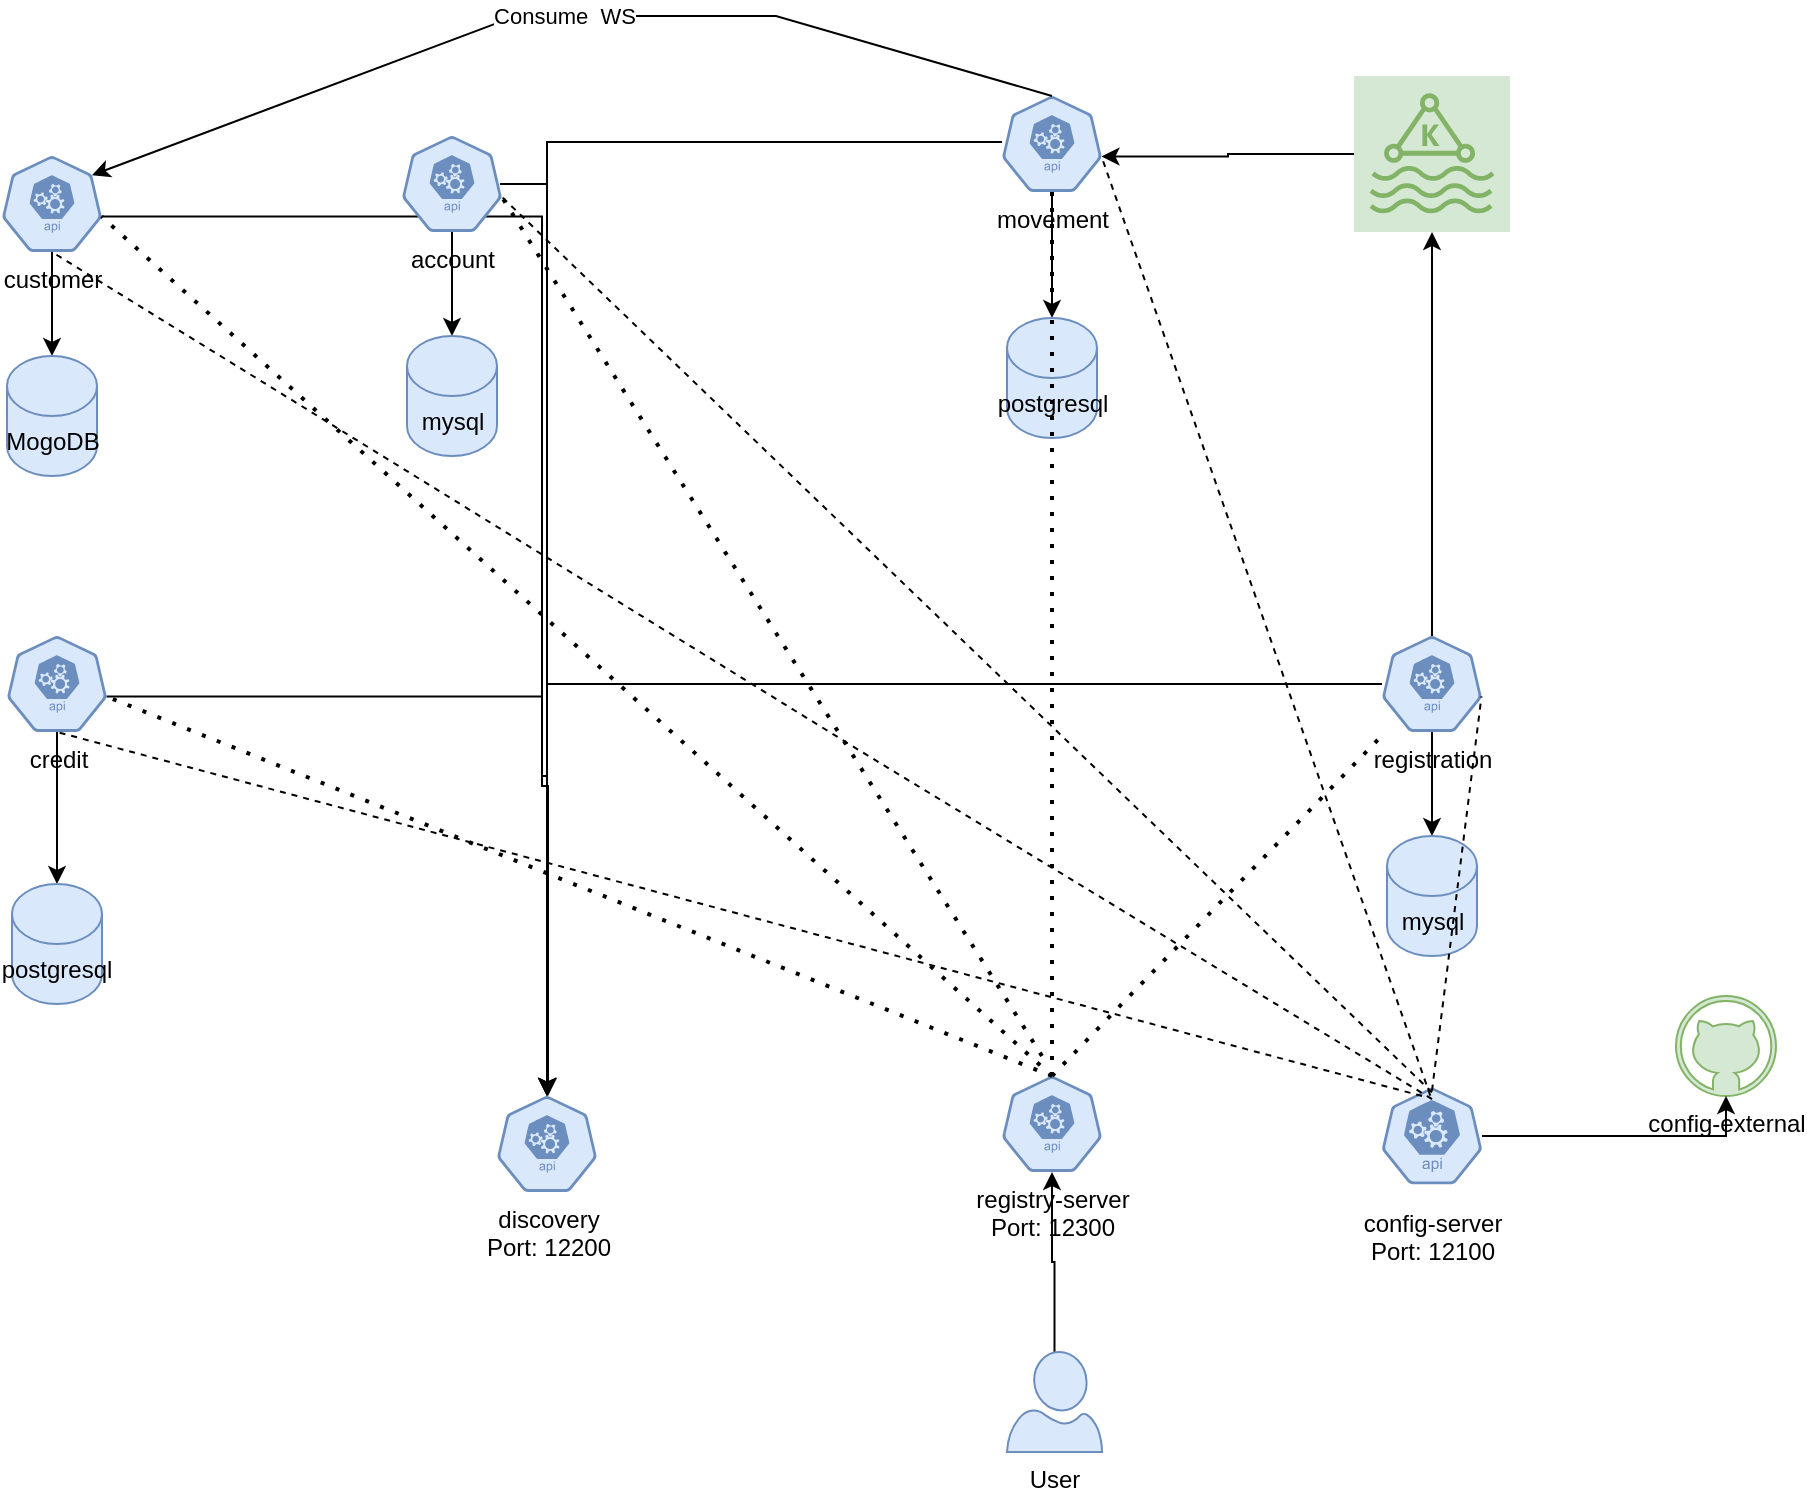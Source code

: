 <mxfile version="20.6.1" type="device"><diagram id="vT_ErMqaWkzL6D3thS0E" name="Página-1"><mxGraphModel dx="1422" dy="882" grid="1" gridSize="10" guides="1" tooltips="1" connect="1" arrows="1" fold="1" page="1" pageScale="1" pageWidth="1169" pageHeight="827" math="0" shadow="0"><root><mxCell id="0"/><mxCell id="1" parent="0"/><mxCell id="kLmV03h6hreU0UwP39E0-5" style="edgeStyle=orthogonalEdgeStyle;rounded=0;orthogonalLoop=1;jettySize=auto;html=1;" parent="1" source="kLmV03h6hreU0UwP39E0-1" target="kLmV03h6hreU0UwP39E0-4" edge="1"><mxGeometry relative="1" as="geometry"/></mxCell><mxCell id="kLmV03h6hreU0UwP39E0-1" value="customer" style="sketch=0;html=1;dashed=0;whitespace=wrap;fillColor=#dae8fc;strokeColor=#6c8ebf;points=[[0.005,0.63,0],[0.1,0.2,0],[0.9,0.2,0],[0.5,0,0],[0.995,0.63,0],[0.72,0.99,0],[0.5,1,0],[0.28,0.99,0]];verticalLabelPosition=bottom;align=center;verticalAlign=top;shape=mxgraph.kubernetes.icon;prIcon=api" parent="1" vertex="1"><mxGeometry x="113" y="82" width="50" height="48" as="geometry"/></mxCell><mxCell id="kLmV03h6hreU0UwP39E0-2" value="config-external" style="verticalLabelPosition=bottom;html=1;verticalAlign=top;align=center;strokeColor=#82b366;fillColor=#d5e8d4;shape=mxgraph.azure.github_code;pointerEvents=1;" parent="1" vertex="1"><mxGeometry x="950" y="502" width="50" height="50" as="geometry"/></mxCell><mxCell id="kLmV03h6hreU0UwP39E0-51" style="edgeStyle=orthogonalEdgeStyle;rounded=0;orthogonalLoop=1;jettySize=auto;html=1;entryX=0.995;entryY=0.63;entryDx=0;entryDy=0;entryPerimeter=0;" parent="1" source="kLmV03h6hreU0UwP39E0-3" target="kLmV03h6hreU0UwP39E0-24" edge="1"><mxGeometry relative="1" as="geometry"><mxPoint x="690" y="200" as="targetPoint"/></mxGeometry></mxCell><mxCell id="kLmV03h6hreU0UwP39E0-3" value="" style="sketch=0;points=[[0,0,0],[0.25,0,0],[0.5,0,0],[0.75,0,0],[1,0,0],[0,1,0],[0.25,1,0],[0.5,1,0],[0.75,1,0],[1,1,0],[0,0.25,0],[0,0.5,0],[0,0.75,0],[1,0.25,0],[1,0.5,0],[1,0.75,0]];outlineConnect=0;gradientDirection=north;fillColor=#d5e8d4;strokeColor=#82b366;dashed=0;verticalLabelPosition=bottom;verticalAlign=top;align=center;html=1;fontSize=12;fontStyle=0;aspect=fixed;shape=mxgraph.aws4.resourceIcon;resIcon=mxgraph.aws4.managed_streaming_for_kafka;" parent="1" vertex="1"><mxGeometry x="789" y="42" width="78" height="78" as="geometry"/></mxCell><mxCell id="kLmV03h6hreU0UwP39E0-29" style="edgeStyle=orthogonalEdgeStyle;rounded=0;orthogonalLoop=1;jettySize=auto;html=1;exitX=0.995;exitY=0.63;exitDx=0;exitDy=0;exitPerimeter=0;" parent="1" source="kLmV03h6hreU0UwP39E0-1" target="kLmV03h6hreU0UwP39E0-16" edge="1"><mxGeometry relative="1" as="geometry"><mxPoint x="173" y="102" as="sourcePoint"/><Array as="points"><mxPoint x="383" y="112"/><mxPoint x="383" y="397"/><mxPoint x="386" y="397"/></Array></mxGeometry></mxCell><mxCell id="kLmV03h6hreU0UwP39E0-4" value="MogoDB" style="shape=cylinder3;whiteSpace=wrap;html=1;boundedLbl=1;backgroundOutline=1;size=15;fillColor=#dae8fc;strokeColor=#6c8ebf;" parent="1" vertex="1"><mxGeometry x="115.5" y="182" width="45" height="60" as="geometry"/></mxCell><mxCell id="kLmV03h6hreU0UwP39E0-8" style="edgeStyle=orthogonalEdgeStyle;rounded=0;orthogonalLoop=1;jettySize=auto;html=1;" parent="1" source="kLmV03h6hreU0UwP39E0-9" target="kLmV03h6hreU0UwP39E0-10" edge="1"><mxGeometry relative="1" as="geometry"/></mxCell><mxCell id="kLmV03h6hreU0UwP39E0-9" value="account" style="sketch=0;html=1;dashed=0;whitespace=wrap;fillColor=#dae8fc;strokeColor=#6c8ebf;points=[[0.005,0.63,0],[0.1,0.2,0],[0.9,0.2,0],[0.5,0,0],[0.995,0.63,0],[0.72,0.99,0],[0.5,1,0],[0.28,0.99,0]];verticalLabelPosition=bottom;align=center;verticalAlign=top;shape=mxgraph.kubernetes.icon;prIcon=api" parent="1" vertex="1"><mxGeometry x="313" y="72" width="50" height="48" as="geometry"/></mxCell><mxCell id="kLmV03h6hreU0UwP39E0-31" style="edgeStyle=orthogonalEdgeStyle;rounded=0;orthogonalLoop=1;jettySize=auto;html=1;exitX=0.98;exitY=0.5;exitDx=0;exitDy=0;exitPerimeter=0;" parent="1" source="kLmV03h6hreU0UwP39E0-9" target="kLmV03h6hreU0UwP39E0-16" edge="1"><mxGeometry relative="1" as="geometry"/></mxCell><mxCell id="kLmV03h6hreU0UwP39E0-10" value="mysql" style="shape=cylinder3;whiteSpace=wrap;html=1;boundedLbl=1;backgroundOutline=1;size=15;fillColor=#dae8fc;strokeColor=#6c8ebf;" parent="1" vertex="1"><mxGeometry x="315.5" y="172" width="45" height="60" as="geometry"/></mxCell><mxCell id="kLmV03h6hreU0UwP39E0-11" style="edgeStyle=orthogonalEdgeStyle;rounded=0;orthogonalLoop=1;jettySize=auto;html=1;" parent="1" source="kLmV03h6hreU0UwP39E0-12" target="kLmV03h6hreU0UwP39E0-13" edge="1"><mxGeometry relative="1" as="geometry"/></mxCell><mxCell id="kLmV03h6hreU0UwP39E0-12" value="credit" style="sketch=0;html=1;dashed=0;whitespace=wrap;fillColor=#dae8fc;strokeColor=#6c8ebf;points=[[0.005,0.63,0],[0.1,0.2,0],[0.9,0.2,0],[0.5,0,0],[0.995,0.63,0],[0.72,0.99,0],[0.5,1,0],[0.28,0.99,0]];verticalLabelPosition=bottom;align=center;verticalAlign=top;shape=mxgraph.kubernetes.icon;prIcon=api" parent="1" vertex="1"><mxGeometry x="115.5" y="322" width="50" height="48" as="geometry"/></mxCell><mxCell id="kLmV03h6hreU0UwP39E0-30" style="edgeStyle=orthogonalEdgeStyle;rounded=0;orthogonalLoop=1;jettySize=auto;html=1;entryX=0.5;entryY=0;entryDx=0;entryDy=0;entryPerimeter=0;exitX=0.995;exitY=0.63;exitDx=0;exitDy=0;exitPerimeter=0;" parent="1" source="kLmV03h6hreU0UwP39E0-12" target="kLmV03h6hreU0UwP39E0-16" edge="1"><mxGeometry relative="1" as="geometry"><Array as="points"><mxPoint x="383" y="352"/><mxPoint x="383" y="392"/><mxPoint x="386" y="392"/></Array></mxGeometry></mxCell><mxCell id="kLmV03h6hreU0UwP39E0-13" value="postgresql" style="shape=cylinder3;whiteSpace=wrap;html=1;boundedLbl=1;backgroundOutline=1;size=15;fillColor=#dae8fc;strokeColor=#6c8ebf;" parent="1" vertex="1"><mxGeometry x="118" y="446" width="45" height="60" as="geometry"/></mxCell><mxCell id="kLmV03h6hreU0UwP39E0-26" style="edgeStyle=orthogonalEdgeStyle;rounded=0;orthogonalLoop=1;jettySize=auto;html=1;entryX=0.5;entryY=1;entryDx=0;entryDy=0;entryPerimeter=0;" parent="1" source="kLmV03h6hreU0UwP39E0-14" target="kLmV03h6hreU0UwP39E0-2" edge="1"><mxGeometry relative="1" as="geometry"/></mxCell><mxCell id="kLmV03h6hreU0UwP39E0-14" value="config-server&lt;br&gt;Port: 12100" style="sketch=0;html=1;dashed=0;whitespace=wrap;fillColor=#dae8fc;strokeColor=#6c8ebf;points=[[0.005,0.63,0],[0.1,0.2,0],[0.9,0.2,0],[0.5,0,0],[0.995,0.63,0],[0.72,0.99,0],[0.5,1,0],[0.28,0.99,0]];verticalLabelPosition=bottom;align=center;verticalAlign=top;shape=mxgraph.kubernetes.icon;prIcon=api" parent="1" vertex="1"><mxGeometry x="803" y="542" width="50" height="60" as="geometry"/></mxCell><mxCell id="kLmV03h6hreU0UwP39E0-15" value="registry-server&lt;br&gt;Port:&amp;nbsp;12300" style="sketch=0;html=1;dashed=0;whitespace=wrap;fillColor=#dae8fc;strokeColor=#6c8ebf;points=[[0.005,0.63,0],[0.1,0.2,0],[0.9,0.2,0],[0.5,0,0],[0.995,0.63,0],[0.72,0.99,0],[0.5,1,0],[0.28,0.99,0]];verticalLabelPosition=bottom;align=center;verticalAlign=top;shape=mxgraph.kubernetes.icon;prIcon=api" parent="1" vertex="1"><mxGeometry x="613" y="542" width="50" height="48" as="geometry"/></mxCell><mxCell id="kLmV03h6hreU0UwP39E0-16" value="discovery&lt;br&gt;Port:&amp;nbsp;12200" style="sketch=0;html=1;dashed=0;whitespace=wrap;fillColor=#dae8fc;strokeColor=#6c8ebf;points=[[0.005,0.63,0],[0.1,0.2,0],[0.9,0.2,0],[0.5,0,0],[0.995,0.63,0],[0.72,0.99,0],[0.5,1,0],[0.28,0.99,0]];verticalLabelPosition=bottom;align=center;verticalAlign=top;shape=mxgraph.kubernetes.icon;prIcon=api" parent="1" vertex="1"><mxGeometry x="360.5" y="552" width="50" height="48" as="geometry"/></mxCell><mxCell id="kLmV03h6hreU0UwP39E0-20" style="edgeStyle=orthogonalEdgeStyle;rounded=0;orthogonalLoop=1;jettySize=auto;html=1;" parent="1" source="kLmV03h6hreU0UwP39E0-21" target="kLmV03h6hreU0UwP39E0-22" edge="1"><mxGeometry relative="1" as="geometry"/></mxCell><mxCell id="kLmV03h6hreU0UwP39E0-27" style="edgeStyle=orthogonalEdgeStyle;rounded=0;orthogonalLoop=1;jettySize=auto;html=1;" parent="1" source="kLmV03h6hreU0UwP39E0-21" target="kLmV03h6hreU0UwP39E0-3" edge="1"><mxGeometry relative="1" as="geometry"/></mxCell><mxCell id="kLmV03h6hreU0UwP39E0-35" style="edgeStyle=orthogonalEdgeStyle;rounded=0;orthogonalLoop=1;jettySize=auto;html=1;" parent="1" source="kLmV03h6hreU0UwP39E0-21" target="kLmV03h6hreU0UwP39E0-16" edge="1"><mxGeometry relative="1" as="geometry"/></mxCell><mxCell id="kLmV03h6hreU0UwP39E0-21" value="registration" style="sketch=0;html=1;dashed=0;whitespace=wrap;fillColor=#dae8fc;strokeColor=#6c8ebf;points=[[0.005,0.63,0],[0.1,0.2,0],[0.9,0.2,0],[0.5,0,0],[0.995,0.63,0],[0.72,0.99,0],[0.5,1,0],[0.28,0.99,0]];verticalLabelPosition=bottom;align=center;verticalAlign=top;shape=mxgraph.kubernetes.icon;prIcon=api" parent="1" vertex="1"><mxGeometry x="803" y="322" width="50" height="48" as="geometry"/></mxCell><mxCell id="kLmV03h6hreU0UwP39E0-22" value="mysql" style="shape=cylinder3;whiteSpace=wrap;html=1;boundedLbl=1;backgroundOutline=1;size=15;fillColor=#dae8fc;strokeColor=#6c8ebf;" parent="1" vertex="1"><mxGeometry x="805.5" y="422" width="45" height="60" as="geometry"/></mxCell><mxCell id="kLmV03h6hreU0UwP39E0-23" style="edgeStyle=orthogonalEdgeStyle;rounded=0;orthogonalLoop=1;jettySize=auto;html=1;" parent="1" source="kLmV03h6hreU0UwP39E0-24" target="kLmV03h6hreU0UwP39E0-25" edge="1"><mxGeometry relative="1" as="geometry"/></mxCell><mxCell id="kLmV03h6hreU0UwP39E0-24" value="movement" style="sketch=0;html=1;dashed=0;whitespace=wrap;fillColor=#dae8fc;strokeColor=#6c8ebf;points=[[0.005,0.63,0],[0.1,0.2,0],[0.9,0.2,0],[0.5,0,0],[0.995,0.63,0],[0.72,0.99,0],[0.5,1,0],[0.28,0.99,0]];verticalLabelPosition=bottom;align=center;verticalAlign=top;shape=mxgraph.kubernetes.icon;prIcon=api" parent="1" vertex="1"><mxGeometry x="613" y="52" width="50" height="48" as="geometry"/></mxCell><mxCell id="kLmV03h6hreU0UwP39E0-34" style="edgeStyle=orthogonalEdgeStyle;rounded=0;orthogonalLoop=1;jettySize=auto;html=1;entryX=0.5;entryY=0;entryDx=0;entryDy=0;entryPerimeter=0;exitX=0;exitY=0.479;exitDx=0;exitDy=0;exitPerimeter=0;" parent="1" source="kLmV03h6hreU0UwP39E0-24" target="kLmV03h6hreU0UwP39E0-16" edge="1"><mxGeometry relative="1" as="geometry"><Array as="points"><mxPoint x="386" y="75"/></Array></mxGeometry></mxCell><mxCell id="kLmV03h6hreU0UwP39E0-25" value="postgresql" style="shape=cylinder3;whiteSpace=wrap;html=1;boundedLbl=1;backgroundOutline=1;size=15;fillColor=#dae8fc;strokeColor=#6c8ebf;" parent="1" vertex="1"><mxGeometry x="615.5" y="163" width="45" height="60" as="geometry"/></mxCell><mxCell id="kLmV03h6hreU0UwP39E0-36" value="" style="endArrow=none;dashed=1;html=1;dashPattern=1 3;strokeWidth=2;rounded=0;entryX=0.995;entryY=0.63;entryDx=0;entryDy=0;entryPerimeter=0;exitX=0.5;exitY=0;exitDx=0;exitDy=0;exitPerimeter=0;" parent="1" source="kLmV03h6hreU0UwP39E0-15" target="kLmV03h6hreU0UwP39E0-1" edge="1"><mxGeometry width="50" height="50" relative="1" as="geometry"><mxPoint x="603" y="562" as="sourcePoint"/><mxPoint x="493" y="442" as="targetPoint"/></mxGeometry></mxCell><mxCell id="kLmV03h6hreU0UwP39E0-37" value="" style="endArrow=none;dashed=1;html=1;dashPattern=1 3;strokeWidth=2;rounded=0;entryX=0.5;entryY=1;entryDx=0;entryDy=0;entryPerimeter=0;exitX=0.5;exitY=0;exitDx=0;exitDy=0;exitPerimeter=0;" parent="1" source="kLmV03h6hreU0UwP39E0-15" target="kLmV03h6hreU0UwP39E0-24" edge="1"><mxGeometry width="50" height="50" relative="1" as="geometry"><mxPoint x="133" y="622" as="sourcePoint"/><mxPoint x="183" y="572" as="targetPoint"/></mxGeometry></mxCell><mxCell id="kLmV03h6hreU0UwP39E0-38" value="" style="endArrow=none;dashed=1;html=1;dashPattern=1 3;strokeWidth=2;rounded=0;exitX=0.5;exitY=0;exitDx=0;exitDy=0;exitPerimeter=0;" parent="1" source="kLmV03h6hreU0UwP39E0-15" target="kLmV03h6hreU0UwP39E0-21" edge="1"><mxGeometry width="50" height="50" relative="1" as="geometry"><mxPoint x="743" y="422" as="sourcePoint"/><mxPoint x="793" y="372" as="targetPoint"/></mxGeometry></mxCell><mxCell id="kLmV03h6hreU0UwP39E0-39" value="" style="endArrow=none;dashed=1;html=1;dashPattern=1 3;strokeWidth=2;rounded=0;entryX=0.995;entryY=0.63;entryDx=0;entryDy=0;entryPerimeter=0;" parent="1" target="kLmV03h6hreU0UwP39E0-9" edge="1"><mxGeometry width="50" height="50" relative="1" as="geometry"><mxPoint x="633" y="532" as="sourcePoint"/><mxPoint x="483" y="172" as="targetPoint"/></mxGeometry></mxCell><mxCell id="kLmV03h6hreU0UwP39E0-40" value="" style="endArrow=none;dashed=1;html=1;dashPattern=1 3;strokeWidth=2;rounded=0;entryX=0.995;entryY=0.63;entryDx=0;entryDy=0;entryPerimeter=0;exitX=0.5;exitY=0;exitDx=0;exitDy=0;exitPerimeter=0;" parent="1" source="kLmV03h6hreU0UwP39E0-15" target="kLmV03h6hreU0UwP39E0-12" edge="1"><mxGeometry width="50" height="50" relative="1" as="geometry"><mxPoint x="233" y="562" as="sourcePoint"/><mxPoint x="283" y="512" as="targetPoint"/></mxGeometry></mxCell><mxCell id="kLmV03h6hreU0UwP39E0-42" value="" style="endArrow=none;dashed=1;html=1;rounded=0;entryX=0.995;entryY=0.63;entryDx=0;entryDy=0;entryPerimeter=0;exitX=0.5;exitY=0.122;exitDx=0;exitDy=0;exitPerimeter=0;" parent="1" source="kLmV03h6hreU0UwP39E0-14" target="kLmV03h6hreU0UwP39E0-21" edge="1"><mxGeometry width="50" height="50" relative="1" as="geometry"><mxPoint x="913" y="462" as="sourcePoint"/><mxPoint x="963" y="412" as="targetPoint"/></mxGeometry></mxCell><mxCell id="kLmV03h6hreU0UwP39E0-44" value="" style="endArrow=none;dashed=1;html=1;rounded=0;entryX=0.995;entryY=0.63;entryDx=0;entryDy=0;entryPerimeter=0;exitX=0.483;exitY=0.164;exitDx=0;exitDy=0;exitPerimeter=0;" parent="1" source="kLmV03h6hreU0UwP39E0-14" target="kLmV03h6hreU0UwP39E0-24" edge="1"><mxGeometry width="50" height="50" relative="1" as="geometry"><mxPoint x="733" y="132" as="sourcePoint"/><mxPoint x="783" y="82" as="targetPoint"/></mxGeometry></mxCell><mxCell id="kLmV03h6hreU0UwP39E0-45" value="" style="endArrow=none;dashed=1;html=1;rounded=0;entryX=0.995;entryY=0.63;entryDx=0;entryDy=0;entryPerimeter=0;exitX=0.5;exitY=0.136;exitDx=0;exitDy=0;exitPerimeter=0;" parent="1" source="kLmV03h6hreU0UwP39E0-14" target="kLmV03h6hreU0UwP39E0-9" edge="1"><mxGeometry width="50" height="50" relative="1" as="geometry"><mxPoint x="833" y="552" as="sourcePoint"/><mxPoint x="523" y="142" as="targetPoint"/></mxGeometry></mxCell><mxCell id="kLmV03h6hreU0UwP39E0-46" value="" style="endArrow=none;dashed=1;html=1;rounded=0;entryX=0.5;entryY=1;entryDx=0;entryDy=0;entryPerimeter=0;exitX=0.5;exitY=0.192;exitDx=0;exitDy=0;exitPerimeter=0;" parent="1" source="kLmV03h6hreU0UwP39E0-14" target="kLmV03h6hreU0UwP39E0-1" edge="1"><mxGeometry width="50" height="50" relative="1" as="geometry"><mxPoint x="183" y="262" as="sourcePoint"/><mxPoint x="233" y="212" as="targetPoint"/><Array as="points"><mxPoint x="543" y="380"/></Array></mxGeometry></mxCell><mxCell id="kLmV03h6hreU0UwP39E0-47" value="" style="endArrow=none;dashed=1;html=1;rounded=0;entryX=0.5;entryY=1;entryDx=0;entryDy=0;entryPerimeter=0;" parent="1" target="kLmV03h6hreU0UwP39E0-12" edge="1"><mxGeometry width="50" height="50" relative="1" as="geometry"><mxPoint x="823" y="552" as="sourcePoint"/><mxPoint x="233" y="402" as="targetPoint"/></mxGeometry></mxCell><mxCell id="kLmV03h6hreU0UwP39E0-48" value="" style="endArrow=classic;html=1;rounded=0;exitX=0.5;exitY=0;exitDx=0;exitDy=0;exitPerimeter=0;entryX=0.9;entryY=0.2;entryDx=0;entryDy=0;entryPerimeter=0;" parent="1" source="kLmV03h6hreU0UwP39E0-24" target="kLmV03h6hreU0UwP39E0-1" edge="1"><mxGeometry relative="1" as="geometry"><mxPoint x="820" y="62" as="sourcePoint"/><mxPoint x="180" y="82" as="targetPoint"/><Array as="points"><mxPoint x="500" y="12"/><mxPoint x="370" y="12"/></Array></mxGeometry></mxCell><mxCell id="kLmV03h6hreU0UwP39E0-49" value="Consume&amp;nbsp; WS" style="edgeLabel;resizable=0;html=1;align=center;verticalAlign=middle;" parent="kLmV03h6hreU0UwP39E0-48" connectable="0" vertex="1"><mxGeometry relative="1" as="geometry"/></mxCell><mxCell id="eVWZ4wb_4x8wJWA0owVo-2" style="edgeStyle=orthogonalEdgeStyle;rounded=0;orthogonalLoop=1;jettySize=auto;html=1;entryX=0.5;entryY=1;entryDx=0;entryDy=0;entryPerimeter=0;" parent="1" source="eVWZ4wb_4x8wJWA0owVo-1" target="kLmV03h6hreU0UwP39E0-15" edge="1"><mxGeometry relative="1" as="geometry"/></mxCell><mxCell id="eVWZ4wb_4x8wJWA0owVo-1" value="User&lt;br&gt;" style="verticalLabelPosition=bottom;html=1;verticalAlign=top;align=center;strokeColor=#6c8ebf;fillColor=#dae8fc;shape=mxgraph.azure.user;" parent="1" vertex="1"><mxGeometry x="615.5" y="680" width="47.5" height="50" as="geometry"/></mxCell></root></mxGraphModel></diagram></mxfile>